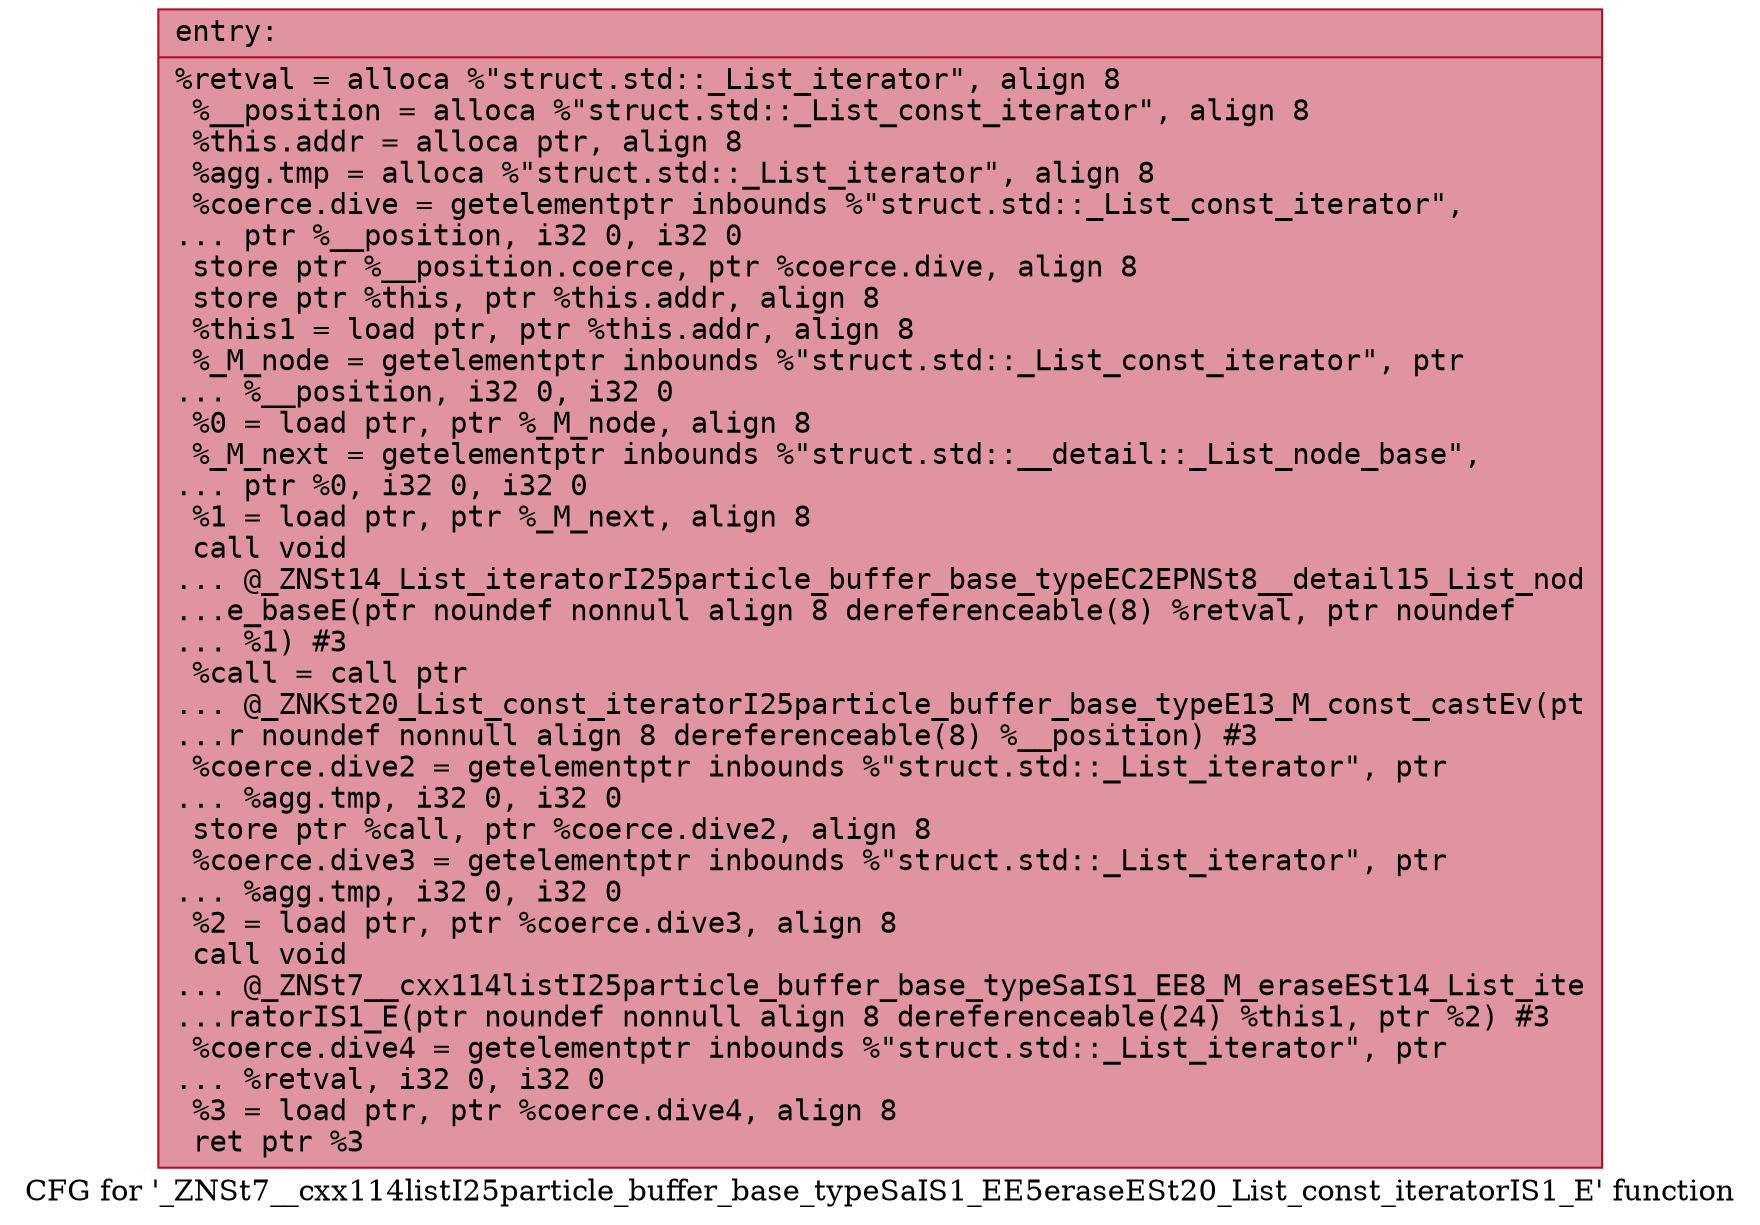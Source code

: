digraph "CFG for '_ZNSt7__cxx114listI25particle_buffer_base_typeSaIS1_EE5eraseESt20_List_const_iteratorIS1_E' function" {
	label="CFG for '_ZNSt7__cxx114listI25particle_buffer_base_typeSaIS1_EE5eraseESt20_List_const_iteratorIS1_E' function";

	Node0x558b6946cb60 [shape=record,color="#b70d28ff", style=filled, fillcolor="#b70d2870" fontname="Courier",label="{entry:\l|  %retval = alloca %\"struct.std::_List_iterator\", align 8\l  %__position = alloca %\"struct.std::_List_const_iterator\", align 8\l  %this.addr = alloca ptr, align 8\l  %agg.tmp = alloca %\"struct.std::_List_iterator\", align 8\l  %coerce.dive = getelementptr inbounds %\"struct.std::_List_const_iterator\",\l... ptr %__position, i32 0, i32 0\l  store ptr %__position.coerce, ptr %coerce.dive, align 8\l  store ptr %this, ptr %this.addr, align 8\l  %this1 = load ptr, ptr %this.addr, align 8\l  %_M_node = getelementptr inbounds %\"struct.std::_List_const_iterator\", ptr\l... %__position, i32 0, i32 0\l  %0 = load ptr, ptr %_M_node, align 8\l  %_M_next = getelementptr inbounds %\"struct.std::__detail::_List_node_base\",\l... ptr %0, i32 0, i32 0\l  %1 = load ptr, ptr %_M_next, align 8\l  call void\l... @_ZNSt14_List_iteratorI25particle_buffer_base_typeEC2EPNSt8__detail15_List_nod\l...e_baseE(ptr noundef nonnull align 8 dereferenceable(8) %retval, ptr noundef\l... %1) #3\l  %call = call ptr\l... @_ZNKSt20_List_const_iteratorI25particle_buffer_base_typeE13_M_const_castEv(pt\l...r noundef nonnull align 8 dereferenceable(8) %__position) #3\l  %coerce.dive2 = getelementptr inbounds %\"struct.std::_List_iterator\", ptr\l... %agg.tmp, i32 0, i32 0\l  store ptr %call, ptr %coerce.dive2, align 8\l  %coerce.dive3 = getelementptr inbounds %\"struct.std::_List_iterator\", ptr\l... %agg.tmp, i32 0, i32 0\l  %2 = load ptr, ptr %coerce.dive3, align 8\l  call void\l... @_ZNSt7__cxx114listI25particle_buffer_base_typeSaIS1_EE8_M_eraseESt14_List_ite\l...ratorIS1_E(ptr noundef nonnull align 8 dereferenceable(24) %this1, ptr %2) #3\l  %coerce.dive4 = getelementptr inbounds %\"struct.std::_List_iterator\", ptr\l... %retval, i32 0, i32 0\l  %3 = load ptr, ptr %coerce.dive4, align 8\l  ret ptr %3\l}"];
}

